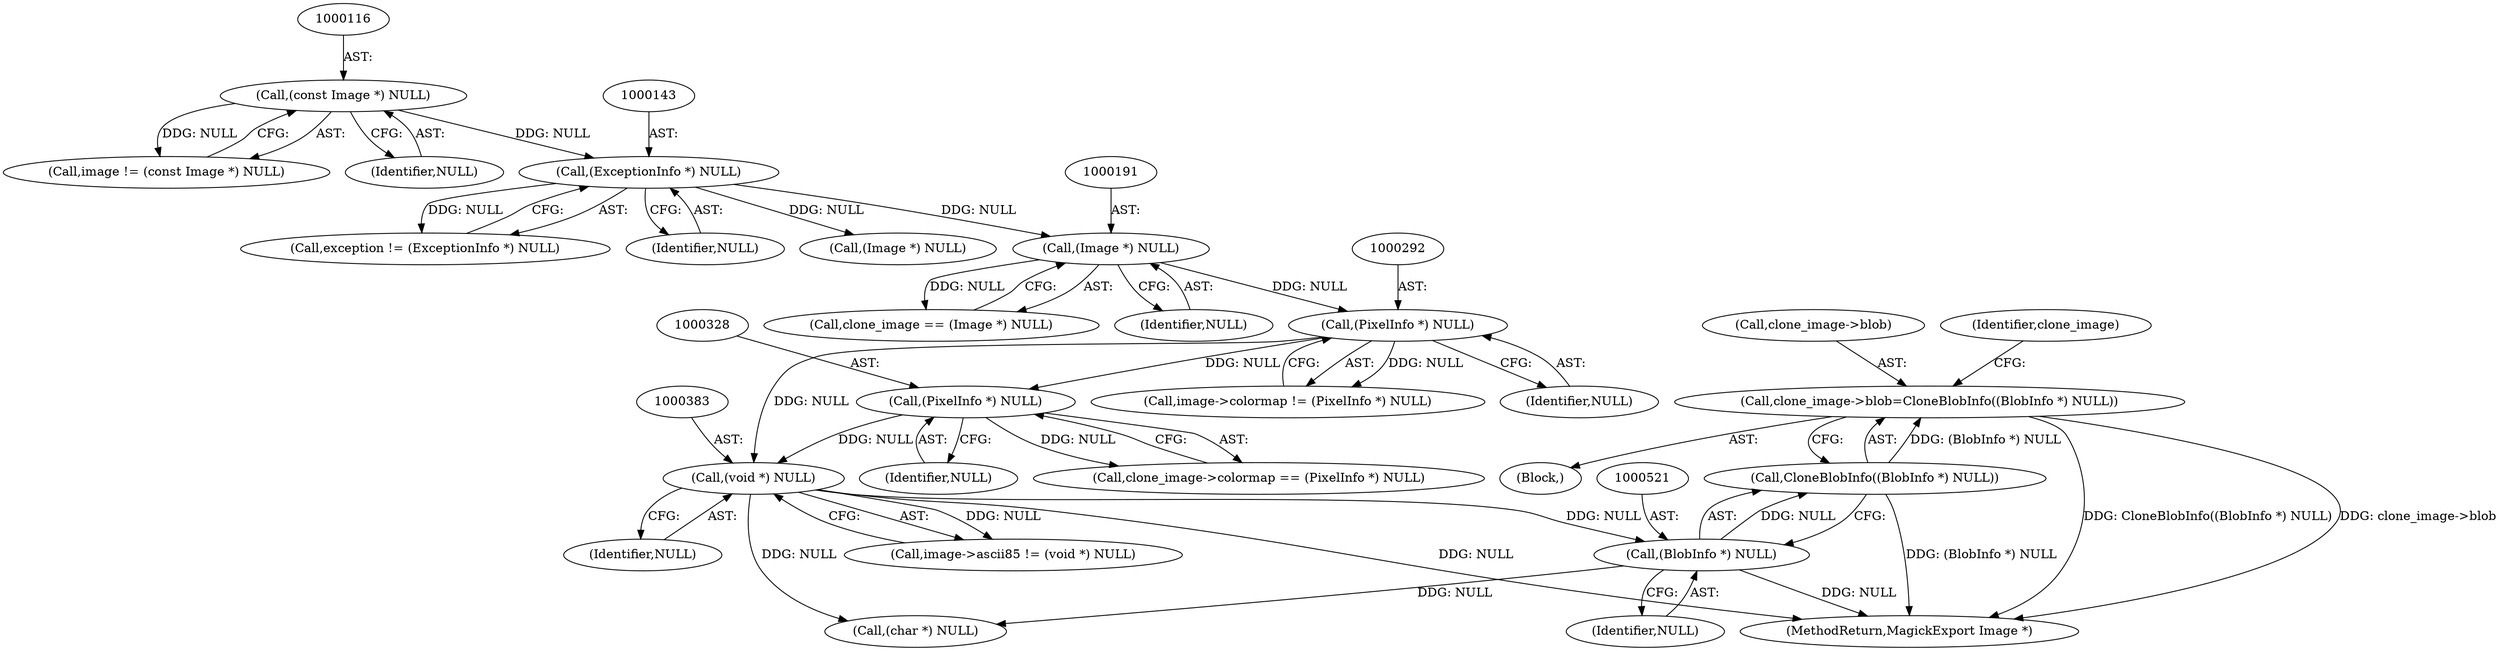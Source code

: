 digraph "0_ImageMagick_aecd0ada163a4d6c769cec178955d5f3e9316f2f_0@pointer" {
"1000515" [label="(Call,clone_image->blob=CloneBlobInfo((BlobInfo *) NULL))"];
"1000519" [label="(Call,CloneBlobInfo((BlobInfo *) NULL))"];
"1000520" [label="(Call,(BlobInfo *) NULL)"];
"1000382" [label="(Call,(void *) NULL)"];
"1000291" [label="(Call,(PixelInfo *) NULL)"];
"1000190" [label="(Call,(Image *) NULL)"];
"1000142" [label="(Call,(ExceptionInfo *) NULL)"];
"1000115" [label="(Call,(const Image *) NULL)"];
"1000327" [label="(Call,(PixelInfo *) NULL)"];
"1000176" [label="(Call,(Image *) NULL)"];
"1000291" [label="(Call,(PixelInfo *) NULL)"];
"1000192" [label="(Identifier,NULL)"];
"1000190" [label="(Call,(Image *) NULL)"];
"1000327" [label="(Call,(PixelInfo *) NULL)"];
"1000117" [label="(Identifier,NULL)"];
"1000504" [label="(Block,)"];
"1000384" [label="(Identifier,NULL)"];
"1000140" [label="(Call,exception != (ExceptionInfo *) NULL)"];
"1000525" [label="(Identifier,clone_image)"];
"1000115" [label="(Call,(const Image *) NULL)"];
"1000554" [label="(Call,(char *) NULL)"];
"1000144" [label="(Identifier,NULL)"];
"1000516" [label="(Call,clone_image->blob)"];
"1000382" [label="(Call,(void *) NULL)"];
"1000522" [label="(Identifier,NULL)"];
"1000293" [label="(Identifier,NULL)"];
"1000520" [label="(Call,(BlobInfo *) NULL)"];
"1000323" [label="(Call,clone_image->colormap == (PixelInfo *) NULL)"];
"1000378" [label="(Call,image->ascii85 != (void *) NULL)"];
"1000519" [label="(Call,CloneBlobInfo((BlobInfo *) NULL))"];
"1000287" [label="(Call,image->colormap != (PixelInfo *) NULL)"];
"1000142" [label="(Call,(ExceptionInfo *) NULL)"];
"1000763" [label="(MethodReturn,MagickExport Image *)"];
"1000515" [label="(Call,clone_image->blob=CloneBlobInfo((BlobInfo *) NULL))"];
"1000113" [label="(Call,image != (const Image *) NULL)"];
"1000329" [label="(Identifier,NULL)"];
"1000188" [label="(Call,clone_image == (Image *) NULL)"];
"1000515" -> "1000504"  [label="AST: "];
"1000515" -> "1000519"  [label="CFG: "];
"1000516" -> "1000515"  [label="AST: "];
"1000519" -> "1000515"  [label="AST: "];
"1000525" -> "1000515"  [label="CFG: "];
"1000515" -> "1000763"  [label="DDG: CloneBlobInfo((BlobInfo *) NULL)"];
"1000515" -> "1000763"  [label="DDG: clone_image->blob"];
"1000519" -> "1000515"  [label="DDG: (BlobInfo *) NULL"];
"1000519" -> "1000520"  [label="CFG: "];
"1000520" -> "1000519"  [label="AST: "];
"1000519" -> "1000763"  [label="DDG: (BlobInfo *) NULL"];
"1000520" -> "1000519"  [label="DDG: NULL"];
"1000520" -> "1000522"  [label="CFG: "];
"1000521" -> "1000520"  [label="AST: "];
"1000522" -> "1000520"  [label="AST: "];
"1000520" -> "1000763"  [label="DDG: NULL"];
"1000382" -> "1000520"  [label="DDG: NULL"];
"1000520" -> "1000554"  [label="DDG: NULL"];
"1000382" -> "1000378"  [label="AST: "];
"1000382" -> "1000384"  [label="CFG: "];
"1000383" -> "1000382"  [label="AST: "];
"1000384" -> "1000382"  [label="AST: "];
"1000378" -> "1000382"  [label="CFG: "];
"1000382" -> "1000763"  [label="DDG: NULL"];
"1000382" -> "1000378"  [label="DDG: NULL"];
"1000291" -> "1000382"  [label="DDG: NULL"];
"1000327" -> "1000382"  [label="DDG: NULL"];
"1000382" -> "1000554"  [label="DDG: NULL"];
"1000291" -> "1000287"  [label="AST: "];
"1000291" -> "1000293"  [label="CFG: "];
"1000292" -> "1000291"  [label="AST: "];
"1000293" -> "1000291"  [label="AST: "];
"1000287" -> "1000291"  [label="CFG: "];
"1000291" -> "1000287"  [label="DDG: NULL"];
"1000190" -> "1000291"  [label="DDG: NULL"];
"1000291" -> "1000327"  [label="DDG: NULL"];
"1000190" -> "1000188"  [label="AST: "];
"1000190" -> "1000192"  [label="CFG: "];
"1000191" -> "1000190"  [label="AST: "];
"1000192" -> "1000190"  [label="AST: "];
"1000188" -> "1000190"  [label="CFG: "];
"1000190" -> "1000188"  [label="DDG: NULL"];
"1000142" -> "1000190"  [label="DDG: NULL"];
"1000142" -> "1000140"  [label="AST: "];
"1000142" -> "1000144"  [label="CFG: "];
"1000143" -> "1000142"  [label="AST: "];
"1000144" -> "1000142"  [label="AST: "];
"1000140" -> "1000142"  [label="CFG: "];
"1000142" -> "1000140"  [label="DDG: NULL"];
"1000115" -> "1000142"  [label="DDG: NULL"];
"1000142" -> "1000176"  [label="DDG: NULL"];
"1000115" -> "1000113"  [label="AST: "];
"1000115" -> "1000117"  [label="CFG: "];
"1000116" -> "1000115"  [label="AST: "];
"1000117" -> "1000115"  [label="AST: "];
"1000113" -> "1000115"  [label="CFG: "];
"1000115" -> "1000113"  [label="DDG: NULL"];
"1000327" -> "1000323"  [label="AST: "];
"1000327" -> "1000329"  [label="CFG: "];
"1000328" -> "1000327"  [label="AST: "];
"1000329" -> "1000327"  [label="AST: "];
"1000323" -> "1000327"  [label="CFG: "];
"1000327" -> "1000323"  [label="DDG: NULL"];
}
